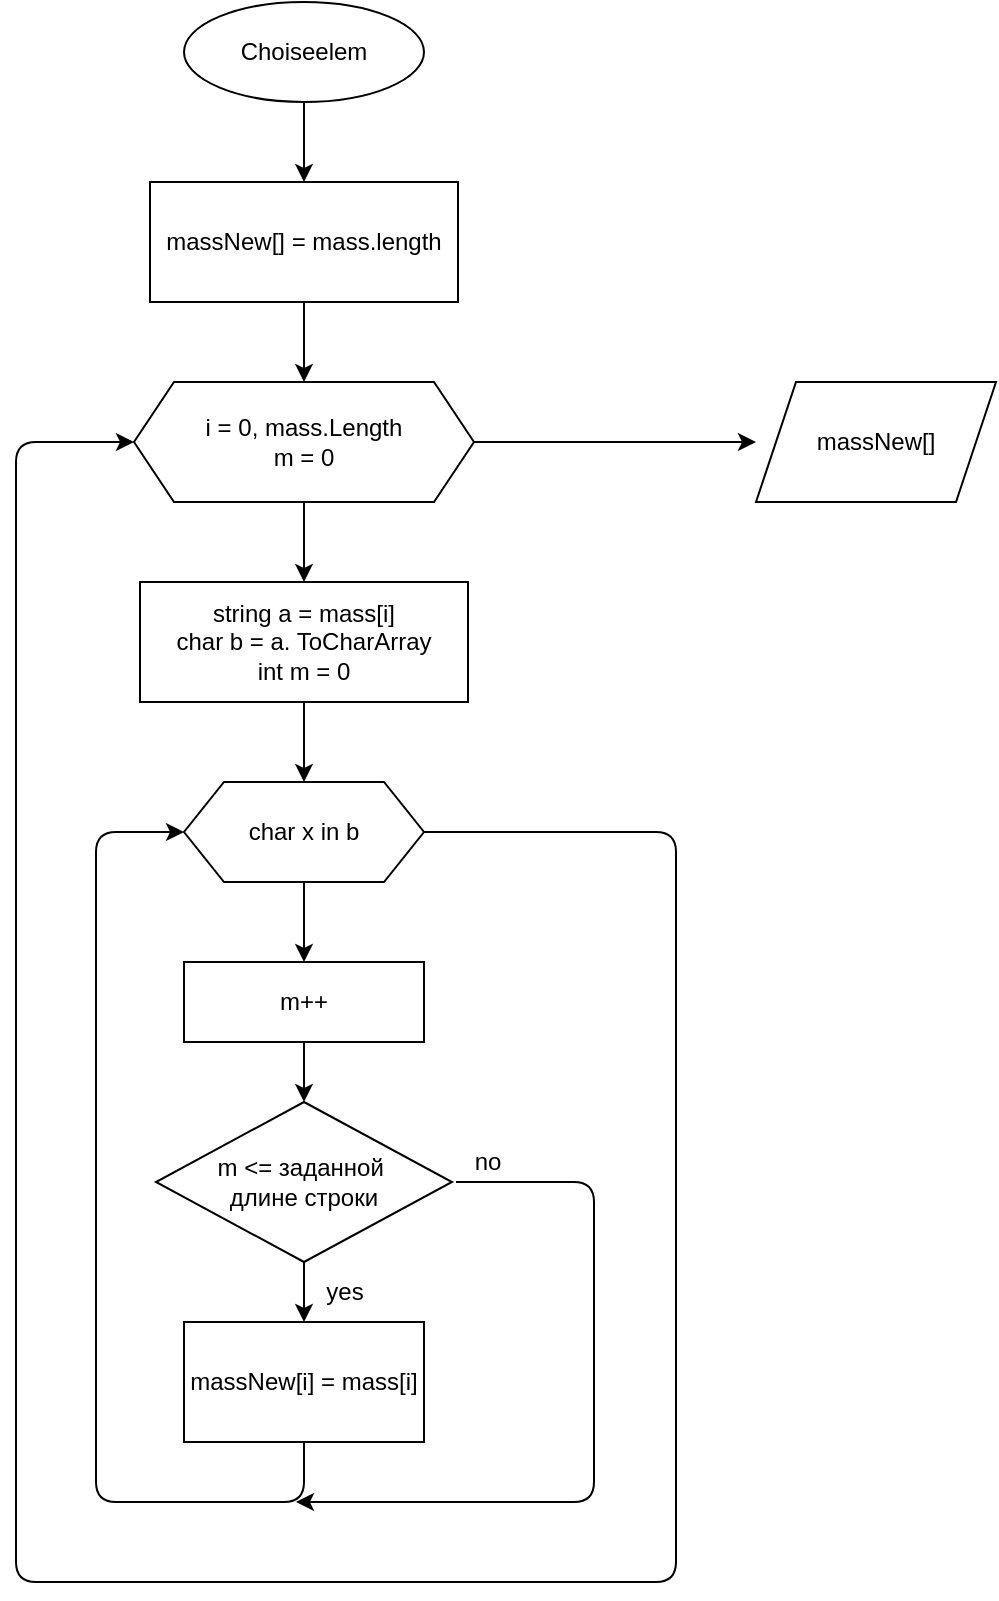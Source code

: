 <mxfile>
    <diagram id="omdmTQly87DM8vATUhkw" name="Page-1">
        <mxGraphModel dx="1285" dy="489" grid="1" gridSize="10" guides="1" tooltips="1" connect="1" arrows="1" fold="1" page="1" pageScale="1" pageWidth="827" pageHeight="1169" math="0" shadow="0">
            <root>
                <mxCell id="0"/>
                <mxCell id="1" parent="0"/>
                <mxCell id="4" value="" style="endArrow=classic;html=1;exitX=0.5;exitY=1;exitDx=0;exitDy=0;entryX=0.5;entryY=0;entryDx=0;entryDy=0;" edge="1" parent="1">
                    <mxGeometry width="50" height="50" relative="1" as="geometry">
                        <mxPoint x="294" y="70" as="sourcePoint"/>
                        <mxPoint x="294" y="110" as="targetPoint"/>
                    </mxGeometry>
                </mxCell>
                <mxCell id="5" value="massNew[] = mass.length" style="rounded=0;whiteSpace=wrap;html=1;" vertex="1" parent="1">
                    <mxGeometry x="217" y="110" width="154" height="60" as="geometry"/>
                </mxCell>
                <mxCell id="7" value="" style="endArrow=classic;html=1;exitX=0.5;exitY=1;exitDx=0;exitDy=0;" edge="1" parent="1" source="5">
                    <mxGeometry width="50" height="50" relative="1" as="geometry">
                        <mxPoint x="304" y="80" as="sourcePoint"/>
                        <mxPoint x="294" y="210" as="targetPoint"/>
                    </mxGeometry>
                </mxCell>
                <mxCell id="10" value="" style="endArrow=classic;html=1;exitX=0.5;exitY=1;exitDx=0;exitDy=0;" edge="1" parent="1">
                    <mxGeometry width="50" height="50" relative="1" as="geometry">
                        <mxPoint x="294" y="270" as="sourcePoint"/>
                        <mxPoint x="294" y="310" as="targetPoint"/>
                    </mxGeometry>
                </mxCell>
                <mxCell id="16" value="Choiseelem" style="ellipse;whiteSpace=wrap;html=1;" vertex="1" parent="1">
                    <mxGeometry x="234" y="20" width="120" height="50" as="geometry"/>
                </mxCell>
                <mxCell id="17" value="" style="endArrow=classic;html=1;exitX=0.5;exitY=1;exitDx=0;exitDy=0;" edge="1" parent="1" source="22">
                    <mxGeometry width="50" height="50" relative="1" as="geometry">
                        <mxPoint x="294" y="380" as="sourcePoint"/>
                        <mxPoint x="294" y="410" as="targetPoint"/>
                    </mxGeometry>
                </mxCell>
                <mxCell id="21" value="i = 0, mass.Length &lt;br&gt;m = 0" style="shape=hexagon;perimeter=hexagonPerimeter2;whiteSpace=wrap;html=1;fixedSize=1;" vertex="1" parent="1">
                    <mxGeometry x="209" y="210" width="170" height="60" as="geometry"/>
                </mxCell>
                <mxCell id="22" value="string a = mass[i]&lt;br&gt;char b = a. ToCharArray&lt;br&gt;int m = 0" style="rounded=0;whiteSpace=wrap;html=1;" vertex="1" parent="1">
                    <mxGeometry x="212" y="310" width="164" height="60" as="geometry"/>
                </mxCell>
                <mxCell id="26" value="" style="endArrow=classic;html=1;entryX=0;entryY=0.5;entryDx=0;entryDy=0;exitX=1;exitY=0.5;exitDx=0;exitDy=0;" edge="1" parent="1" source="28" target="21">
                    <mxGeometry width="50" height="50" relative="1" as="geometry">
                        <mxPoint x="130" y="670" as="sourcePoint"/>
                        <mxPoint x="302" y="480" as="targetPoint"/>
                        <Array as="points">
                            <mxPoint x="480" y="435"/>
                            <mxPoint x="480" y="810"/>
                            <mxPoint x="150" y="810"/>
                            <mxPoint x="150" y="470"/>
                            <mxPoint x="150" y="240"/>
                        </Array>
                    </mxGeometry>
                </mxCell>
                <mxCell id="28" value="char x in b" style="shape=hexagon;perimeter=hexagonPerimeter2;whiteSpace=wrap;html=1;fixedSize=1;" vertex="1" parent="1">
                    <mxGeometry x="234" y="410" width="120" height="50" as="geometry"/>
                </mxCell>
                <mxCell id="29" value="" style="endArrow=classic;html=1;exitX=0.5;exitY=1;exitDx=0;exitDy=0;" edge="1" parent="1" source="28">
                    <mxGeometry width="50" height="50" relative="1" as="geometry">
                        <mxPoint x="294" y="490" as="sourcePoint"/>
                        <mxPoint x="294" y="500" as="targetPoint"/>
                    </mxGeometry>
                </mxCell>
                <mxCell id="30" value="m++" style="rounded=0;whiteSpace=wrap;html=1;" vertex="1" parent="1">
                    <mxGeometry x="234" y="500" width="120" height="40" as="geometry"/>
                </mxCell>
                <mxCell id="31" value="" style="endArrow=classic;html=1;exitX=0.5;exitY=1;exitDx=0;exitDy=0;" edge="1" parent="1" source="30">
                    <mxGeometry width="50" height="50" relative="1" as="geometry">
                        <mxPoint x="260" y="650" as="sourcePoint"/>
                        <mxPoint x="294" y="570" as="targetPoint"/>
                    </mxGeometry>
                </mxCell>
                <mxCell id="32" value="m &amp;lt;= заданной&amp;nbsp;&lt;br&gt;длине строки" style="rhombus;whiteSpace=wrap;html=1;" vertex="1" parent="1">
                    <mxGeometry x="220" y="570" width="148" height="80" as="geometry"/>
                </mxCell>
                <mxCell id="35" value="no" style="text;html=1;strokeColor=none;fillColor=none;align=center;verticalAlign=middle;whiteSpace=wrap;rounded=0;" vertex="1" parent="1">
                    <mxGeometry x="371" y="585" width="30" height="30" as="geometry"/>
                </mxCell>
                <mxCell id="36" value="yes" style="text;html=1;strokeColor=none;fillColor=none;align=center;verticalAlign=middle;whiteSpace=wrap;rounded=0;" vertex="1" parent="1">
                    <mxGeometry x="299" y="650" width="31" height="30" as="geometry"/>
                </mxCell>
                <mxCell id="37" value="massNew[i] = mass[i]" style="rounded=0;whiteSpace=wrap;html=1;" vertex="1" parent="1">
                    <mxGeometry x="234" y="680" width="120" height="60" as="geometry"/>
                </mxCell>
                <mxCell id="38" value="" style="endArrow=classic;html=1;exitX=0.5;exitY=1;exitDx=0;exitDy=0;entryX=0.5;entryY=0;entryDx=0;entryDy=0;" edge="1" parent="1" source="32" target="37">
                    <mxGeometry width="50" height="50" relative="1" as="geometry">
                        <mxPoint x="350" y="640" as="sourcePoint"/>
                        <mxPoint x="400" y="590" as="targetPoint"/>
                    </mxGeometry>
                </mxCell>
                <mxCell id="39" value="" style="endArrow=classic;html=1;" edge="1" parent="1">
                    <mxGeometry width="50" height="50" relative="1" as="geometry">
                        <mxPoint x="370" y="610" as="sourcePoint"/>
                        <mxPoint x="290" y="770" as="targetPoint"/>
                        <Array as="points">
                            <mxPoint x="439" y="610"/>
                            <mxPoint x="439" y="770"/>
                        </Array>
                    </mxGeometry>
                </mxCell>
                <mxCell id="40" value="" style="endArrow=classic;html=1;exitX=0.5;exitY=1;exitDx=0;exitDy=0;entryX=0;entryY=0.5;entryDx=0;entryDy=0;" edge="1" parent="1" source="37" target="28">
                    <mxGeometry width="50" height="50" relative="1" as="geometry">
                        <mxPoint x="240" y="570" as="sourcePoint"/>
                        <mxPoint x="290" y="520" as="targetPoint"/>
                        <Array as="points">
                            <mxPoint x="294" y="770"/>
                            <mxPoint x="190" y="770"/>
                            <mxPoint x="190" y="435"/>
                        </Array>
                    </mxGeometry>
                </mxCell>
                <mxCell id="42" value="" style="endArrow=classic;html=1;exitX=1;exitY=0.5;exitDx=0;exitDy=0;" edge="1" parent="1" source="21">
                    <mxGeometry width="50" height="50" relative="1" as="geometry">
                        <mxPoint x="410" y="300" as="sourcePoint"/>
                        <mxPoint x="520" y="240" as="targetPoint"/>
                    </mxGeometry>
                </mxCell>
                <mxCell id="43" value="massNew[]" style="shape=parallelogram;perimeter=parallelogramPerimeter;whiteSpace=wrap;html=1;fixedSize=1;direction=east;size=20;" vertex="1" parent="1">
                    <mxGeometry x="520" y="210" width="120" height="60" as="geometry"/>
                </mxCell>
            </root>
        </mxGraphModel>
    </diagram>
</mxfile>